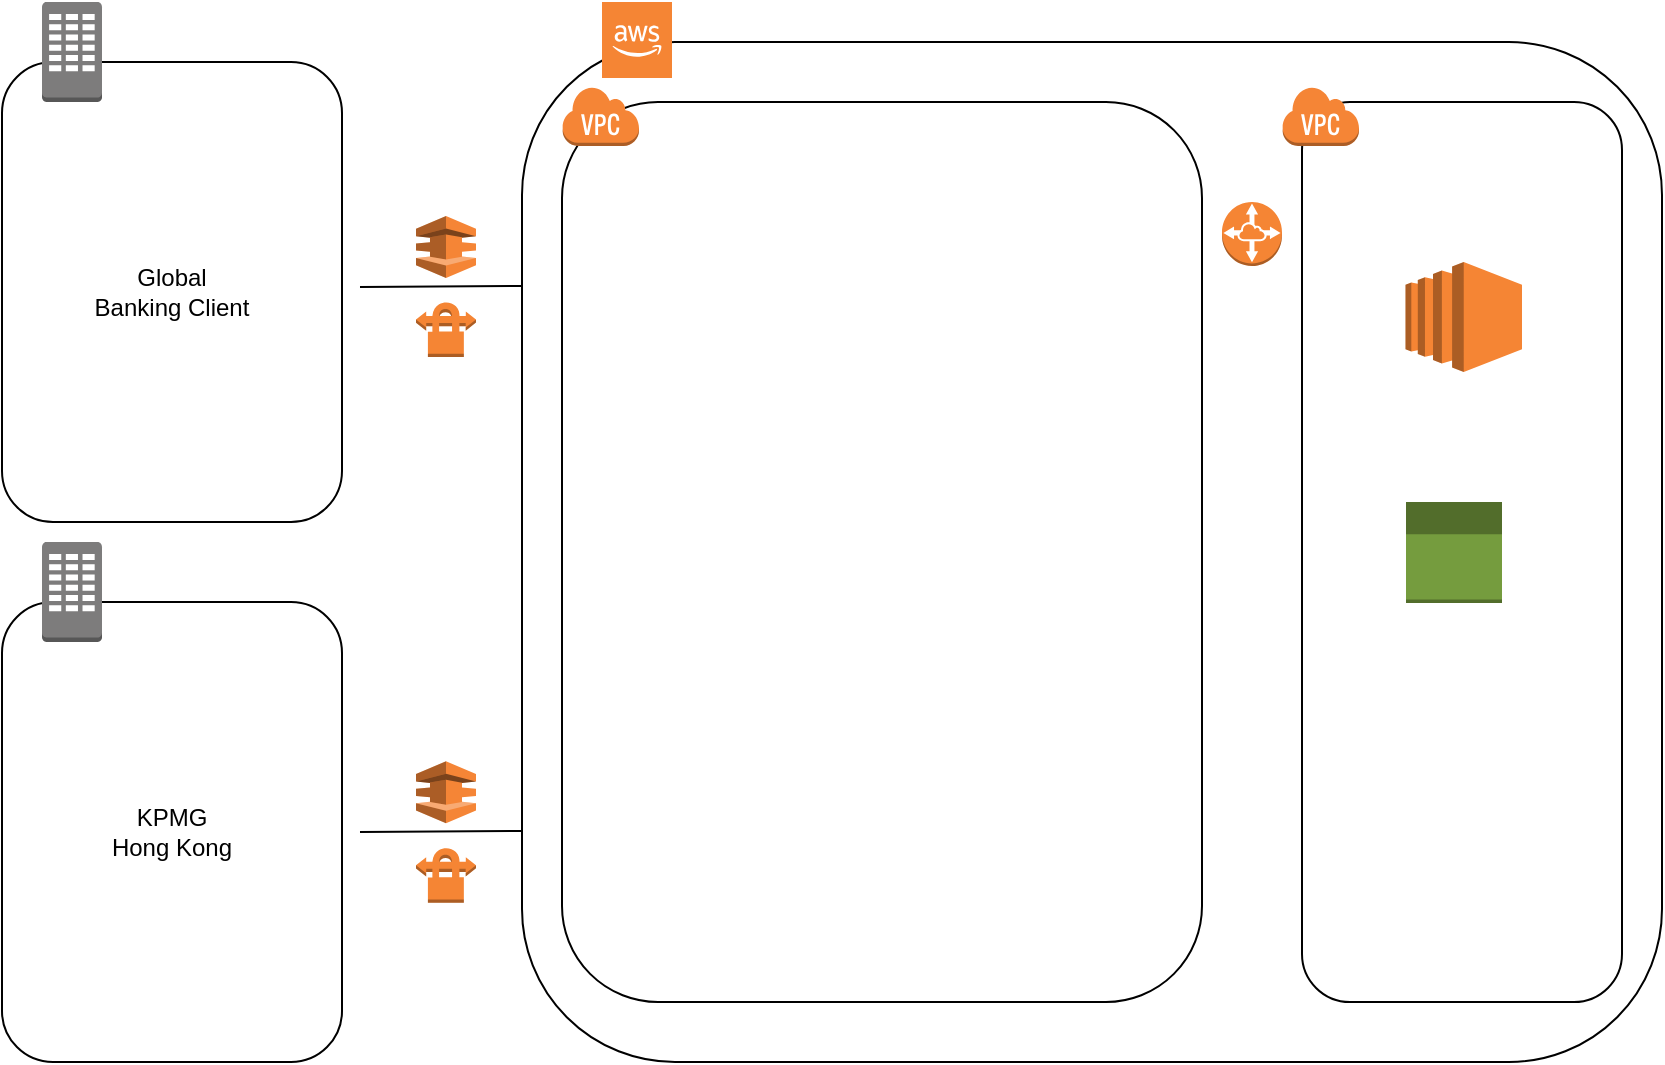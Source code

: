<mxfile version="12.7.1" type="github">
  <diagram id="-GG6yKISbXejkulwhydZ" name="Page-1">
    <mxGraphModel dx="946" dy="591" grid="1" gridSize="10" guides="1" tooltips="1" connect="1" arrows="1" fold="1" page="1" pageScale="1" pageWidth="850" pageHeight="1100" math="0" shadow="0">
      <root>
        <mxCell id="0" />
        <mxCell id="1" parent="0" />
        <mxCell id="xWYqLHZoLawFwuK1ntEF-9" value="" style="rounded=1;whiteSpace=wrap;html=1;fontColor=none;" parent="1" vertex="1">
          <mxGeometry x="270" y="60" width="570" height="510" as="geometry" />
        </mxCell>
        <mxCell id="Qt4XqApCM3t8Y_H8mLFW-13" value="" style="endArrow=none;html=1;" edge="1" parent="1">
          <mxGeometry width="50" height="50" relative="1" as="geometry">
            <mxPoint x="189" y="182.5" as="sourcePoint" />
            <mxPoint x="270" y="182" as="targetPoint" />
          </mxGeometry>
        </mxCell>
        <mxCell id="xWYqLHZoLawFwuK1ntEF-8" value="" style="rounded=1;whiteSpace=wrap;html=1;fontColor=none;" parent="1" vertex="1">
          <mxGeometry x="10" y="70" width="170" height="230" as="geometry" />
        </mxCell>
        <mxCell id="xWYqLHZoLawFwuK1ntEF-2" value="" style="outlineConnect=0;dashed=0;verticalLabelPosition=bottom;verticalAlign=top;align=center;html=1;shape=mxgraph.aws3.direct_connect;fillColor=#F58536;gradientColor=none;fontColor=none;" parent="1" vertex="1">
          <mxGeometry x="217" y="147" width="30" height="31" as="geometry" />
        </mxCell>
        <mxCell id="xWYqLHZoLawFwuK1ntEF-10" value="" style="outlineConnect=0;dashed=0;verticalLabelPosition=bottom;verticalAlign=top;align=center;html=1;shape=mxgraph.aws3.corporate_data_center;fillColor=#7D7C7C;gradientColor=none;fontColor=none;" parent="1" vertex="1">
          <mxGeometry x="30" y="40" width="30" height="50" as="geometry" />
        </mxCell>
        <mxCell id="xWYqLHZoLawFwuK1ntEF-11" value="" style="rounded=1;whiteSpace=wrap;html=1;fontColor=none;" parent="1" vertex="1">
          <mxGeometry x="10" y="340" width="170" height="230" as="geometry" />
        </mxCell>
        <mxCell id="xWYqLHZoLawFwuK1ntEF-13" value="" style="rounded=1;whiteSpace=wrap;html=1;fontColor=none;" parent="1" vertex="1">
          <mxGeometry x="290" y="90" width="320" height="450" as="geometry" />
        </mxCell>
        <mxCell id="xWYqLHZoLawFwuK1ntEF-14" value="" style="rounded=1;whiteSpace=wrap;html=1;fontColor=none;" parent="1" vertex="1">
          <mxGeometry x="660" y="90" width="160" height="450" as="geometry" />
        </mxCell>
        <mxCell id="xWYqLHZoLawFwuK1ntEF-4" value="" style="outlineConnect=0;dashed=0;verticalLabelPosition=bottom;verticalAlign=top;align=center;html=1;shape=mxgraph.aws3.cloud_2;fillColor=#F58534;gradientColor=none;fontColor=none;" parent="1" vertex="1">
          <mxGeometry x="310" y="40" width="35" height="38" as="geometry" />
        </mxCell>
        <mxCell id="xWYqLHZoLawFwuK1ntEF-7" value="" style="dashed=0;html=1;shape=mxgraph.aws3.virtual_private_cloud;fillColor=#F58536;gradientColor=none;dashed=0;fontColor=none;" parent="1" vertex="1">
          <mxGeometry x="290" y="82" width="38.5" height="30" as="geometry" />
        </mxCell>
        <mxCell id="xWYqLHZoLawFwuK1ntEF-15" value="" style="dashed=0;html=1;shape=mxgraph.aws3.virtual_private_cloud;fillColor=#F58536;gradientColor=none;dashed=0;fontColor=none;" parent="1" vertex="1">
          <mxGeometry x="650" y="82" width="38.5" height="30" as="geometry" />
        </mxCell>
        <mxCell id="xWYqLHZoLawFwuK1ntEF-16" value="" style="outlineConnect=0;dashed=0;verticalLabelPosition=bottom;verticalAlign=top;align=center;html=1;shape=mxgraph.aws3.corporate_data_center;fillColor=#7D7C7C;gradientColor=none;fontColor=none;" parent="1" vertex="1">
          <mxGeometry x="30" y="310" width="30" height="50" as="geometry" />
        </mxCell>
        <mxCell id="xWYqLHZoLawFwuK1ntEF-17" value="" style="outlineConnect=0;dashed=0;verticalLabelPosition=bottom;verticalAlign=top;align=center;html=1;shape=mxgraph.aws3.direct_connect;fillColor=#F58536;gradientColor=none;fontColor=none;" parent="1" vertex="1">
          <mxGeometry x="217" y="419.63" width="30" height="31" as="geometry" />
        </mxCell>
        <mxCell id="xWYqLHZoLawFwuK1ntEF-18" value="" style="outlineConnect=0;dashed=0;verticalLabelPosition=bottom;verticalAlign=top;align=center;html=1;shape=mxgraph.aws3.vpc_peering;fillColor=#F58534;gradientColor=none;fontColor=none;" parent="1" vertex="1">
          <mxGeometry x="620" y="140" width="30" height="32" as="geometry" />
        </mxCell>
        <mxCell id="xWYqLHZoLawFwuK1ntEF-19" value="" style="outlineConnect=0;dashed=0;verticalLabelPosition=bottom;verticalAlign=top;align=center;html=1;shape=mxgraph.aws3.ec2;fillColor=#F58534;gradientColor=none;fontColor=none;" parent="1" vertex="1">
          <mxGeometry x="711.75" y="170" width="58.25" height="55" as="geometry" />
        </mxCell>
        <mxCell id="xWYqLHZoLawFwuK1ntEF-20" value="" style="outlineConnect=0;dashed=0;verticalLabelPosition=bottom;verticalAlign=top;align=center;html=1;shape=mxgraph.aws3.apps;fillColor=#759C3E;gradientColor=none;fontColor=none;" parent="1" vertex="1">
          <mxGeometry x="712" y="290" width="48" height="50.5" as="geometry" />
        </mxCell>
        <mxCell id="Qt4XqApCM3t8Y_H8mLFW-1" value="" style="outlineConnect=0;dashed=0;verticalLabelPosition=bottom;verticalAlign=top;align=center;html=1;shape=mxgraph.aws3.vpn_connection;fillColor=#F58534;gradientColor=none;" vertex="1" parent="1">
          <mxGeometry x="217" y="189.5" width="30" height="28" as="geometry" />
        </mxCell>
        <mxCell id="Qt4XqApCM3t8Y_H8mLFW-2" value="" style="outlineConnect=0;dashed=0;verticalLabelPosition=bottom;verticalAlign=top;align=center;html=1;shape=mxgraph.aws3.vpn_connection;fillColor=#F58534;gradientColor=none;" vertex="1" parent="1">
          <mxGeometry x="217" y="462.38" width="30" height="28" as="geometry" />
        </mxCell>
        <mxCell id="Qt4XqApCM3t8Y_H8mLFW-4" value="" style="shape=image;html=1;verticalAlign=top;verticalLabelPosition=bottom;labelBackgroundColor=#ffffff;imageAspect=0;aspect=fixed;image=https://cdn2.iconfinder.com/data/icons/amazon-aws-stencils/100/Compute__Networking_copy_Amazon_VPC_Router-128.png" vertex="1" parent="1">
          <mxGeometry x="150" y="425.25" width="59.5" height="59.5" as="geometry" />
        </mxCell>
        <mxCell id="Qt4XqApCM3t8Y_H8mLFW-5" value="" style="shape=image;html=1;verticalAlign=top;verticalLabelPosition=bottom;labelBackgroundColor=#ffffff;imageAspect=0;aspect=fixed;image=https://cdn2.iconfinder.com/data/icons/amazon-aws-stencils/100/Compute__Networking_copy_Amazon_VPC_Router-128.png" vertex="1" parent="1">
          <mxGeometry x="150" y="155.25" width="59.5" height="59.5" as="geometry" />
        </mxCell>
        <mxCell id="Qt4XqApCM3t8Y_H8mLFW-6" value="" style="shape=image;html=1;verticalAlign=top;verticalLabelPosition=bottom;labelBackgroundColor=#ffffff;imageAspect=0;aspect=fixed;image=https://cdn2.iconfinder.com/data/icons/amazon-aws-stencils/100/Compute__Networking_copy_Amazon_VPC_VPN_Gateway-128.png" vertex="1" parent="1">
          <mxGeometry x="260.5" y="154.5" width="57.5" height="57.5" as="geometry" />
        </mxCell>
        <mxCell id="Qt4XqApCM3t8Y_H8mLFW-7" value="Global&lt;br&gt;Banking Client" style="text;html=1;strokeColor=none;fillColor=none;align=center;verticalAlign=middle;whiteSpace=wrap;rounded=0;" vertex="1" parent="1">
          <mxGeometry x="50" y="158" width="90" height="54" as="geometry" />
        </mxCell>
        <mxCell id="Qt4XqApCM3t8Y_H8mLFW-8" value="KPMG &lt;br&gt;Hong Kong" style="text;html=1;strokeColor=none;fillColor=none;align=center;verticalAlign=middle;whiteSpace=wrap;rounded=0;" vertex="1" parent="1">
          <mxGeometry x="50" y="428" width="90" height="54" as="geometry" />
        </mxCell>
        <mxCell id="Qt4XqApCM3t8Y_H8mLFW-10" value="" style="shape=image;html=1;verticalAlign=top;verticalLabelPosition=bottom;labelBackgroundColor=#ffffff;imageAspect=0;aspect=fixed;image=https://cdn2.iconfinder.com/data/icons/amazon-aws-stencils/100/Compute__Networking_copy_Amazon_VPC_VPN_Gateway-128.png" vertex="1" parent="1">
          <mxGeometry x="260.5" y="428" width="57.5" height="57.5" as="geometry" />
        </mxCell>
        <mxCell id="Qt4XqApCM3t8Y_H8mLFW-14" value="" style="endArrow=none;html=1;" edge="1" parent="1">
          <mxGeometry width="50" height="50" relative="1" as="geometry">
            <mxPoint x="189" y="455" as="sourcePoint" />
            <mxPoint x="270" y="454.5" as="targetPoint" />
          </mxGeometry>
        </mxCell>
      </root>
    </mxGraphModel>
  </diagram>
</mxfile>
